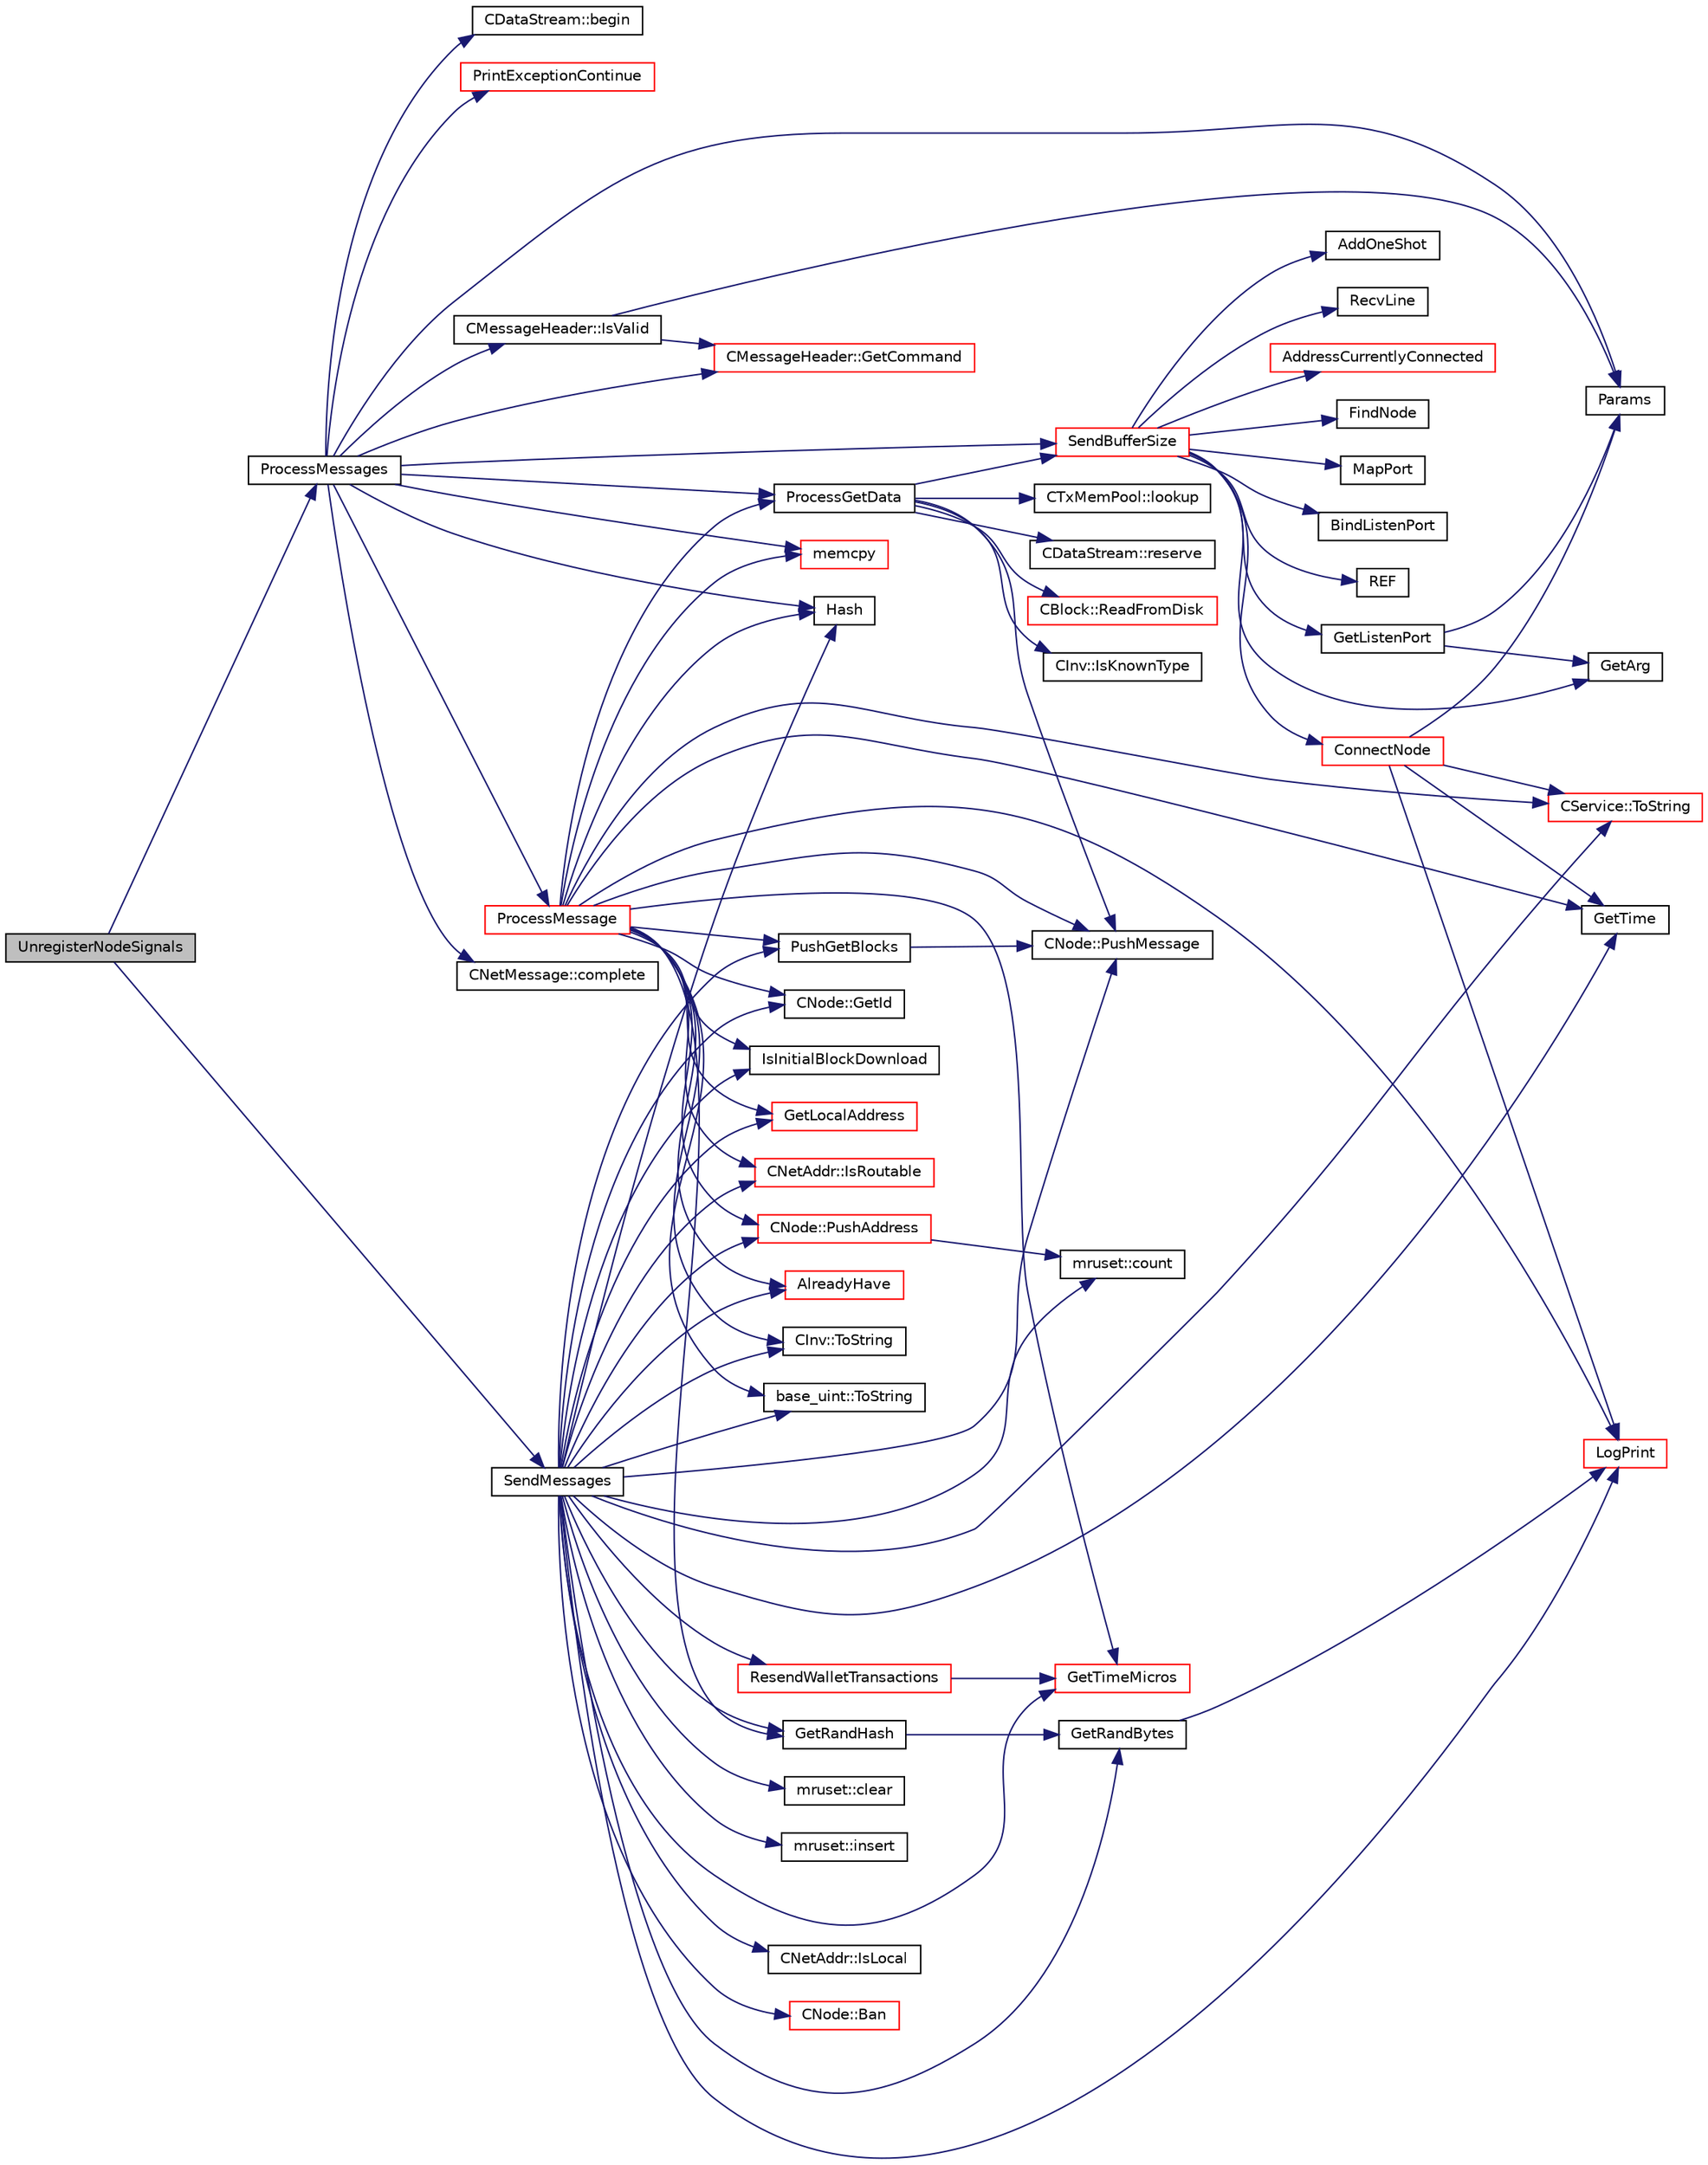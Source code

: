 digraph "UnregisterNodeSignals"
{
  edge [fontname="Helvetica",fontsize="10",labelfontname="Helvetica",labelfontsize="10"];
  node [fontname="Helvetica",fontsize="10",shape=record];
  rankdir="LR";
  Node5330 [label="UnregisterNodeSignals",height=0.2,width=0.4,color="black", fillcolor="grey75", style="filled", fontcolor="black"];
  Node5330 -> Node5331 [color="midnightblue",fontsize="10",style="solid",fontname="Helvetica"];
  Node5331 [label="ProcessMessages",height=0.2,width=0.4,color="black", fillcolor="white", style="filled",URL="$df/d0a/main_8cpp.html#a196f9318f02448b85b28d612698934fd"];
  Node5331 -> Node5332 [color="midnightblue",fontsize="10",style="solid",fontname="Helvetica"];
  Node5332 [label="ProcessGetData",height=0.2,width=0.4,color="black", fillcolor="white", style="filled",URL="$df/d0a/main_8cpp.html#a3be415b83ecfe1f4215e0bd28c3b1eec"];
  Node5332 -> Node5333 [color="midnightblue",fontsize="10",style="solid",fontname="Helvetica"];
  Node5333 [label="SendBufferSize",height=0.2,width=0.4,color="red", fillcolor="white", style="filled",URL="$d7/d97/net_8h.html#a13f289d6233bd32b78a38793f76bdccb"];
  Node5333 -> Node5334 [color="midnightblue",fontsize="10",style="solid",fontname="Helvetica"];
  Node5334 [label="GetArg",height=0.2,width=0.4,color="black", fillcolor="white", style="filled",URL="$df/d2d/util_8cpp.html#a24f685720bf40370e5bd2a192ad50cd8",tooltip="Return string argument or default value. "];
  Node5333 -> Node5335 [color="midnightblue",fontsize="10",style="solid",fontname="Helvetica"];
  Node5335 [label="AddOneShot",height=0.2,width=0.4,color="black", fillcolor="white", style="filled",URL="$d7/d97/net_8h.html#a2471d0b46855da3f37d488ffcda3fe85"];
  Node5333 -> Node5336 [color="midnightblue",fontsize="10",style="solid",fontname="Helvetica"];
  Node5336 [label="RecvLine",height=0.2,width=0.4,color="black", fillcolor="white", style="filled",URL="$d7/d97/net_8h.html#a09007f71e7e0bde35df7af76716e1614"];
  Node5333 -> Node5337 [color="midnightblue",fontsize="10",style="solid",fontname="Helvetica"];
  Node5337 [label="AddressCurrentlyConnected",height=0.2,width=0.4,color="red", fillcolor="white", style="filled",URL="$d7/d97/net_8h.html#ad4aabaa937cd6f4b708c47dbbdb8ea60"];
  Node5333 -> Node5339 [color="midnightblue",fontsize="10",style="solid",fontname="Helvetica"];
  Node5339 [label="FindNode",height=0.2,width=0.4,color="black", fillcolor="white", style="filled",URL="$d7/d97/net_8h.html#a66a7371d8e724cac0b4495169cdf2859"];
  Node5333 -> Node5340 [color="midnightblue",fontsize="10",style="solid",fontname="Helvetica"];
  Node5340 [label="ConnectNode",height=0.2,width=0.4,color="red", fillcolor="white", style="filled",URL="$d7/d97/net_8h.html#ab2c1bd88322f3f689616e70be5b53ade"];
  Node5340 -> Node5344 [color="midnightblue",fontsize="10",style="solid",fontname="Helvetica"];
  Node5344 [label="LogPrint",height=0.2,width=0.4,color="red", fillcolor="white", style="filled",URL="$d8/d3c/util_8h.html#aab1f837a2366f424bdc996fdf6352171"];
  Node5340 -> Node5355 [color="midnightblue",fontsize="10",style="solid",fontname="Helvetica"];
  Node5355 [label="CService::ToString",height=0.2,width=0.4,color="red", fillcolor="white", style="filled",URL="$d3/dcc/class_c_service.html#a225473158bc07c87a6a862160d73cfea"];
  Node5340 -> Node5349 [color="midnightblue",fontsize="10",style="solid",fontname="Helvetica"];
  Node5349 [label="Params",height=0.2,width=0.4,color="black", fillcolor="white", style="filled",URL="$df/dbf/chainparams_8cpp.html#ace5c5b706d71a324a417dd2db394fd4a",tooltip="Return the currently selected parameters. "];
  Node5340 -> Node5354 [color="midnightblue",fontsize="10",style="solid",fontname="Helvetica"];
  Node5354 [label="GetTime",height=0.2,width=0.4,color="black", fillcolor="white", style="filled",URL="$df/d2d/util_8cpp.html#a46fac5fba8ba905b5f9acb364f5d8c6f"];
  Node5333 -> Node5385 [color="midnightblue",fontsize="10",style="solid",fontname="Helvetica"];
  Node5385 [label="MapPort",height=0.2,width=0.4,color="black", fillcolor="white", style="filled",URL="$d7/d97/net_8h.html#aa203b76a8cc98a5ec314c19a008b478d"];
  Node5333 -> Node5386 [color="midnightblue",fontsize="10",style="solid",fontname="Helvetica"];
  Node5386 [label="GetListenPort",height=0.2,width=0.4,color="black", fillcolor="white", style="filled",URL="$d7/d97/net_8h.html#af6d341a24d761a509fca026458cf2f72"];
  Node5386 -> Node5334 [color="midnightblue",fontsize="10",style="solid",fontname="Helvetica"];
  Node5386 -> Node5349 [color="midnightblue",fontsize="10",style="solid",fontname="Helvetica"];
  Node5333 -> Node5387 [color="midnightblue",fontsize="10",style="solid",fontname="Helvetica"];
  Node5387 [label="BindListenPort",height=0.2,width=0.4,color="black", fillcolor="white", style="filled",URL="$d7/d97/net_8h.html#a0e76d0a0054192f57106a686beb8abdb"];
  Node5333 -> Node5388 [color="midnightblue",fontsize="10",style="solid",fontname="Helvetica"];
  Node5388 [label="REF",height=0.2,width=0.4,color="black", fillcolor="white", style="filled",URL="$df/d9d/serialize_8h.html#abd1caa7e45d4ba31b7dfdda9949c3b05"];
  Node5332 -> Node5486 [color="midnightblue",fontsize="10",style="solid",fontname="Helvetica"];
  Node5486 [label="CBlock::ReadFromDisk",height=0.2,width=0.4,color="red", fillcolor="white", style="filled",URL="$d3/d51/class_c_block.html#a77a1b1e9902e1e557d762f5a5f325cd8"];
  Node5332 -> Node5492 [color="midnightblue",fontsize="10",style="solid",fontname="Helvetica"];
  Node5492 [label="CNode::PushMessage",height=0.2,width=0.4,color="black", fillcolor="white", style="filled",URL="$d1/d64/class_c_node.html#a204fda3d33404cb37698c085b1583ab2"];
  Node5332 -> Node5493 [color="midnightblue",fontsize="10",style="solid",fontname="Helvetica"];
  Node5493 [label="CInv::IsKnownType",height=0.2,width=0.4,color="black", fillcolor="white", style="filled",URL="$df/db8/class_c_inv.html#a3da7d96ce51443a1bfe8ce5342d0afbe"];
  Node5332 -> Node5494 [color="midnightblue",fontsize="10",style="solid",fontname="Helvetica"];
  Node5494 [label="CTxMemPool::lookup",height=0.2,width=0.4,color="black", fillcolor="white", style="filled",URL="$db/d98/class_c_tx_mem_pool.html#ad6d9966cdeb4b6586f7186e709b4e77e"];
  Node5332 -> Node5495 [color="midnightblue",fontsize="10",style="solid",fontname="Helvetica"];
  Node5495 [label="CDataStream::reserve",height=0.2,width=0.4,color="black", fillcolor="white", style="filled",URL="$d5/d41/class_c_data_stream.html#a5542e71bd7af2ab7cd7be0f381d39cb5"];
  Node5331 -> Node5333 [color="midnightblue",fontsize="10",style="solid",fontname="Helvetica"];
  Node5331 -> Node5496 [color="midnightblue",fontsize="10",style="solid",fontname="Helvetica"];
  Node5496 [label="CNetMessage::complete",height=0.2,width=0.4,color="black", fillcolor="white", style="filled",URL="$d7/d97/class_c_net_message.html#ae3b5f6110ae9a3c06397894cd46ab224"];
  Node5331 -> Node5349 [color="midnightblue",fontsize="10",style="solid",fontname="Helvetica"];
  Node5331 -> Node5497 [color="midnightblue",fontsize="10",style="solid",fontname="Helvetica"];
  Node5497 [label="CMessageHeader::IsValid",height=0.2,width=0.4,color="black", fillcolor="white", style="filled",URL="$d6/de5/class_c_message_header.html#a45221ad4c5e867c80d4ca33eb8918f36"];
  Node5497 -> Node5349 [color="midnightblue",fontsize="10",style="solid",fontname="Helvetica"];
  Node5497 -> Node5498 [color="midnightblue",fontsize="10",style="solid",fontname="Helvetica"];
  Node5498 [label="CMessageHeader::GetCommand",height=0.2,width=0.4,color="red", fillcolor="white", style="filled",URL="$d6/de5/class_c_message_header.html#ab5b3807481d4b918527b86523f1efee2"];
  Node5331 -> Node5498 [color="midnightblue",fontsize="10",style="solid",fontname="Helvetica"];
  Node5331 -> Node5391 [color="midnightblue",fontsize="10",style="solid",fontname="Helvetica"];
  Node5391 [label="Hash",height=0.2,width=0.4,color="black", fillcolor="white", style="filled",URL="$db/dfb/hash_8h.html#ab3f6c437460137530d86e09c2c102e99"];
  Node5331 -> Node5392 [color="midnightblue",fontsize="10",style="solid",fontname="Helvetica"];
  Node5392 [label="CDataStream::begin",height=0.2,width=0.4,color="black", fillcolor="white", style="filled",URL="$d5/d41/class_c_data_stream.html#a2355d11752d8622badfbc03e9ed192fd"];
  Node5331 -> Node5364 [color="midnightblue",fontsize="10",style="solid",fontname="Helvetica"];
  Node5364 [label="memcpy",height=0.2,width=0.4,color="red", fillcolor="white", style="filled",URL="$d5/d9f/glibc__compat_8cpp.html#a0f46826ab0466591e136db24394923cf"];
  Node5331 -> Node5500 [color="midnightblue",fontsize="10",style="solid",fontname="Helvetica"];
  Node5500 [label="ProcessMessage",height=0.2,width=0.4,color="red", fillcolor="white", style="filled",URL="$df/d0a/main_8cpp.html#a8ba92b1a4bce3c835e887a9073d17d8e"];
  Node5500 -> Node5344 [color="midnightblue",fontsize="10",style="solid",fontname="Helvetica"];
  Node5500 -> Node5502 [color="midnightblue",fontsize="10",style="solid",fontname="Helvetica"];
  Node5502 [label="CNode::GetId",height=0.2,width=0.4,color="black", fillcolor="white", style="filled",URL="$d1/d64/class_c_node.html#a157903f7830c0dfbf6a93852066f0b8f"];
  Node5500 -> Node5503 [color="midnightblue",fontsize="10",style="solid",fontname="Helvetica"];
  Node5503 [label="GetTimeMicros",height=0.2,width=0.4,color="red", fillcolor="white", style="filled",URL="$d8/d3c/util_8h.html#a0c5a06b50cd805b1923552114494c029"];
  Node5500 -> Node5355 [color="midnightblue",fontsize="10",style="solid",fontname="Helvetica"];
  Node5500 -> Node5492 [color="midnightblue",fontsize="10",style="solid",fontname="Helvetica"];
  Node5500 -> Node5512 [color="midnightblue",fontsize="10",style="solid",fontname="Helvetica"];
  Node5512 [label="IsInitialBlockDownload",height=0.2,width=0.4,color="black", fillcolor="white", style="filled",URL="$df/d0a/main_8cpp.html#a5edcd96316574fd4a7f3ae0922a5cfd6",tooltip="Check whether we are doing an initial block download (synchronizing from disk or network) ..."];
  Node5500 -> Node5407 [color="midnightblue",fontsize="10",style="solid",fontname="Helvetica"];
  Node5407 [label="GetLocalAddress",height=0.2,width=0.4,color="red", fillcolor="white", style="filled",URL="$dd/d84/net_8cpp.html#a66f5f0bc1dad5cfe429157d5637a93dc"];
  Node5500 -> Node5403 [color="midnightblue",fontsize="10",style="solid",fontname="Helvetica"];
  Node5403 [label="CNetAddr::IsRoutable",height=0.2,width=0.4,color="red", fillcolor="white", style="filled",URL="$d3/dc3/class_c_net_addr.html#a4e3b2fea2a6151c76684b3812df4a5c3"];
  Node5500 -> Node5409 [color="midnightblue",fontsize="10",style="solid",fontname="Helvetica"];
  Node5409 [label="CNode::PushAddress",height=0.2,width=0.4,color="red", fillcolor="white", style="filled",URL="$d1/d64/class_c_node.html#a06950a5ce265a1d4df1aad7f28e6fde8"];
  Node5409 -> Node5410 [color="midnightblue",fontsize="10",style="solid",fontname="Helvetica"];
  Node5410 [label="mruset::count",height=0.2,width=0.4,color="black", fillcolor="white", style="filled",URL="$d6/d19/classmruset.html#aff65b732aed809fb84542e1136321a24"];
  Node5500 -> Node5530 [color="midnightblue",fontsize="10",style="solid",fontname="Helvetica"];
  Node5530 [label="GetRandHash",height=0.2,width=0.4,color="black", fillcolor="white", style="filled",URL="$df/d2d/util_8cpp.html#af3aedae75efabb170337a497457f7ecf"];
  Node5530 -> Node5413 [color="midnightblue",fontsize="10",style="solid",fontname="Helvetica"];
  Node5413 [label="GetRandBytes",height=0.2,width=0.4,color="black", fillcolor="white", style="filled",URL="$df/d2d/util_8cpp.html#acf52c2aa8213c7b15e26594a2264ed8a"];
  Node5413 -> Node5344 [color="midnightblue",fontsize="10",style="solid",fontname="Helvetica"];
  Node5500 -> Node5354 [color="midnightblue",fontsize="10",style="solid",fontname="Helvetica"];
  Node5500 -> Node5391 [color="midnightblue",fontsize="10",style="solid",fontname="Helvetica"];
  Node5500 -> Node5364 [color="midnightblue",fontsize="10",style="solid",fontname="Helvetica"];
  Node5500 -> Node5533 [color="midnightblue",fontsize="10",style="solid",fontname="Helvetica"];
  Node5533 [label="AlreadyHave",height=0.2,width=0.4,color="red", fillcolor="white", style="filled",URL="$df/d0a/main_8cpp.html#a67fbad415bf0e6991065aff3d7222872"];
  Node5500 -> Node5536 [color="midnightblue",fontsize="10",style="solid",fontname="Helvetica"];
  Node5536 [label="CInv::ToString",height=0.2,width=0.4,color="black", fillcolor="white", style="filled",URL="$df/db8/class_c_inv.html#a5bf13e9595035d2155b04cceb848c37d"];
  Node5500 -> Node5542 [color="midnightblue",fontsize="10",style="solid",fontname="Helvetica"];
  Node5542 [label="PushGetBlocks",height=0.2,width=0.4,color="black", fillcolor="white", style="filled",URL="$df/d0a/main_8cpp.html#a28098619373dbab927d25bca3cea8a4a"];
  Node5542 -> Node5492 [color="midnightblue",fontsize="10",style="solid",fontname="Helvetica"];
  Node5500 -> Node5332 [color="midnightblue",fontsize="10",style="solid",fontname="Helvetica"];
  Node5500 -> Node5547 [color="midnightblue",fontsize="10",style="solid",fontname="Helvetica"];
  Node5547 [label="base_uint::ToString",height=0.2,width=0.4,color="black", fillcolor="white", style="filled",URL="$da/df7/classbase__uint.html#acccba4d9d51a0c36261718ca0cbb293b"];
  Node5331 -> Node5879 [color="midnightblue",fontsize="10",style="solid",fontname="Helvetica"];
  Node5879 [label="PrintExceptionContinue",height=0.2,width=0.4,color="red", fillcolor="white", style="filled",URL="$df/d2d/util_8cpp.html#a477231880f761159de1567ad6fb98fac"];
  Node5330 -> Node5880 [color="midnightblue",fontsize="10",style="solid",fontname="Helvetica"];
  Node5880 [label="SendMessages",height=0.2,width=0.4,color="black", fillcolor="white", style="filled",URL="$df/d0a/main_8cpp.html#a711a5bdb30c9c9bbdc83011b1cbbe2f3"];
  Node5880 -> Node5503 [color="midnightblue",fontsize="10",style="solid",fontname="Helvetica"];
  Node5880 -> Node5413 [color="midnightblue",fontsize="10",style="solid",fontname="Helvetica"];
  Node5880 -> Node5492 [color="midnightblue",fontsize="10",style="solid",fontname="Helvetica"];
  Node5880 -> Node5542 [color="midnightblue",fontsize="10",style="solid",fontname="Helvetica"];
  Node5880 -> Node5512 [color="midnightblue",fontsize="10",style="solid",fontname="Helvetica"];
  Node5880 -> Node5881 [color="midnightblue",fontsize="10",style="solid",fontname="Helvetica"];
  Node5881 [label="ResendWalletTransactions",height=0.2,width=0.4,color="red", fillcolor="white", style="filled",URL="$df/d0a/main_8cpp.html#ac15123f662a13528a4ef95ddbd952bee",tooltip="Ask wallets to resend their transactions. "];
  Node5881 -> Node5503 [color="midnightblue",fontsize="10",style="solid",fontname="Helvetica"];
  Node5880 -> Node5354 [color="midnightblue",fontsize="10",style="solid",fontname="Helvetica"];
  Node5880 -> Node5882 [color="midnightblue",fontsize="10",style="solid",fontname="Helvetica"];
  Node5882 [label="mruset::clear",height=0.2,width=0.4,color="black", fillcolor="white", style="filled",URL="$d6/d19/classmruset.html#ac7a85b54646e9d9d1962ce7f30b2a1fc"];
  Node5880 -> Node5407 [color="midnightblue",fontsize="10",style="solid",fontname="Helvetica"];
  Node5880 -> Node5403 [color="midnightblue",fontsize="10",style="solid",fontname="Helvetica"];
  Node5880 -> Node5409 [color="midnightblue",fontsize="10",style="solid",fontname="Helvetica"];
  Node5880 -> Node5528 [color="midnightblue",fontsize="10",style="solid",fontname="Helvetica"];
  Node5528 [label="mruset::insert",height=0.2,width=0.4,color="black", fillcolor="white", style="filled",URL="$d6/d19/classmruset.html#af2e0dfe9d8b029bde78457797cdc42a9"];
  Node5880 -> Node5502 [color="midnightblue",fontsize="10",style="solid",fontname="Helvetica"];
  Node5880 -> Node5825 [color="midnightblue",fontsize="10",style="solid",fontname="Helvetica"];
  Node5825 [label="CNetAddr::IsLocal",height=0.2,width=0.4,color="black", fillcolor="white", style="filled",URL="$d3/dc3/class_c_net_addr.html#a857bfcf95814b7d6ef4db309c84f179d"];
  Node5880 -> Node5355 [color="midnightblue",fontsize="10",style="solid",fontname="Helvetica"];
  Node5880 -> Node5883 [color="midnightblue",fontsize="10",style="solid",fontname="Helvetica"];
  Node5883 [label="CNode::Ban",height=0.2,width=0.4,color="red", fillcolor="white", style="filled",URL="$d1/d64/class_c_node.html#abcf61a98cdd7f8798f9bf3df88df4462"];
  Node5880 -> Node5410 [color="midnightblue",fontsize="10",style="solid",fontname="Helvetica"];
  Node5880 -> Node5530 [color="midnightblue",fontsize="10",style="solid",fontname="Helvetica"];
  Node5880 -> Node5391 [color="midnightblue",fontsize="10",style="solid",fontname="Helvetica"];
  Node5880 -> Node5344 [color="midnightblue",fontsize="10",style="solid",fontname="Helvetica"];
  Node5880 -> Node5547 [color="midnightblue",fontsize="10",style="solid",fontname="Helvetica"];
  Node5880 -> Node5533 [color="midnightblue",fontsize="10",style="solid",fontname="Helvetica"];
  Node5880 -> Node5536 [color="midnightblue",fontsize="10",style="solid",fontname="Helvetica"];
}
